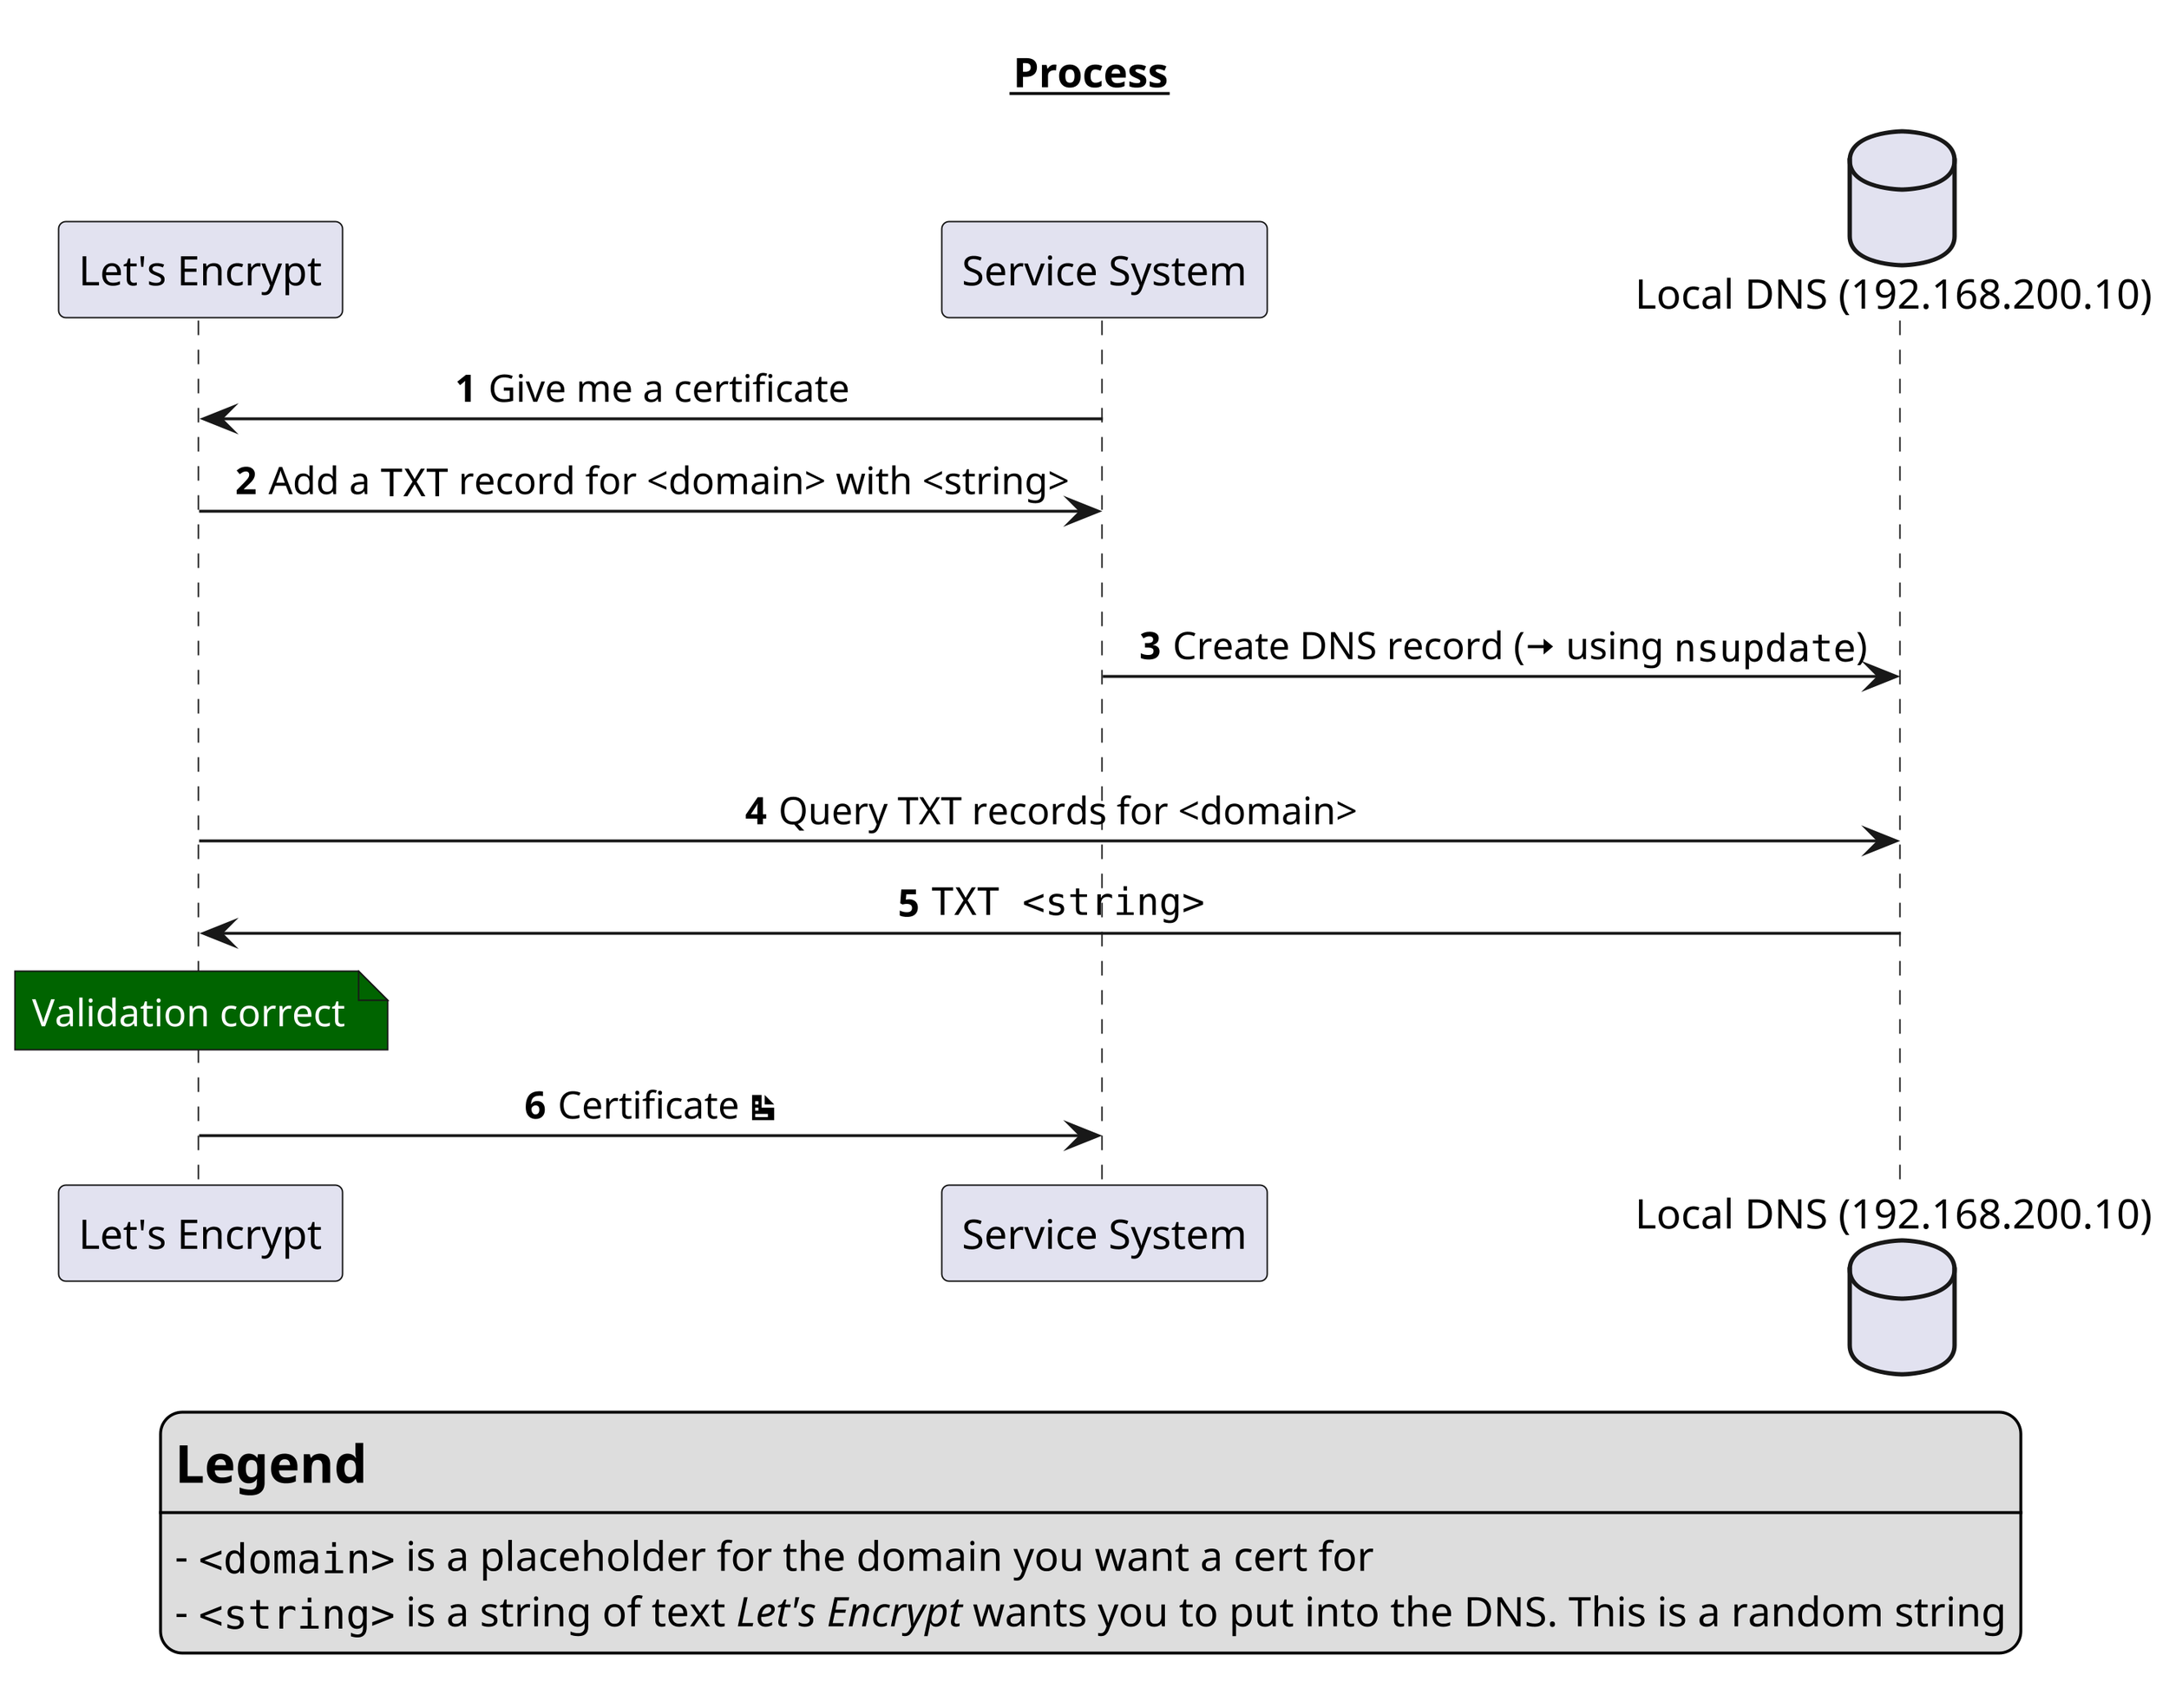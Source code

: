 @startuml process
title "__**Process**__"

/'
  author: arian
  date: 2023-06-15

  displays how ACME works
'/

skinparam {
  SequenceMessageAlignment center
  NoteBackgroundColor #DarkGreen
  NoteFontColor #White
}

scale 200

participant "Let's Encrypt" as LE order 1
participant "Service System" as SS order 2
'database "Global DNS (1.1.1.1)" as GDNS order 3
database "Local DNS (192.168.200.10)" as LDNS order 4

autonumber

SS -> LE: Give me a certificate
LE -> SS: Add a ""TXT"" record for <domain> with <string>

|||

SS -> LDNS: Create DNS record (<&arrow-right> using ""nsupdate"")

|||

LE -> LDNS: Query TXT records for <domain>
LDNS -> LE: ""TXT <string>""

note over LE: Validation correct

LE -> SS: Certificate <&document>

legend
=Legend
----
- ""<domain>"" is a placeholder for the domain you want a cert for
- ""<string>"" is a string of text //Let's Encrypt// wants you to put into the DNS. This is a random string
end legend


@enduml
